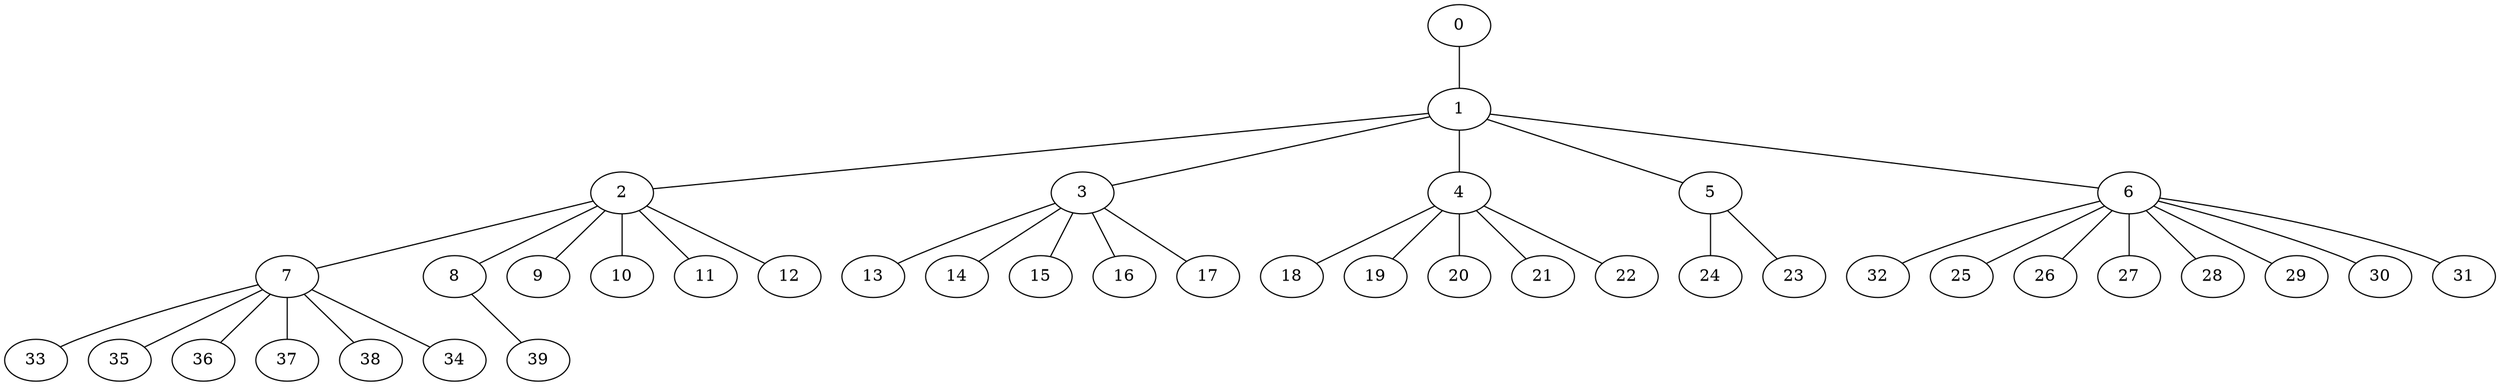 
graph graphname {
    0 -- 1
1 -- 2
1 -- 3
1 -- 4
1 -- 5
1 -- 6
2 -- 7
2 -- 8
2 -- 9
2 -- 10
2 -- 11
2 -- 12
3 -- 13
3 -- 14
3 -- 15
3 -- 16
3 -- 17
4 -- 18
4 -- 19
4 -- 20
4 -- 21
4 -- 22
5 -- 24
5 -- 23
6 -- 32
6 -- 25
6 -- 26
6 -- 27
6 -- 28
6 -- 29
6 -- 30
6 -- 31
7 -- 33
7 -- 35
7 -- 36
7 -- 37
7 -- 38
7 -- 34
8 -- 39

}
